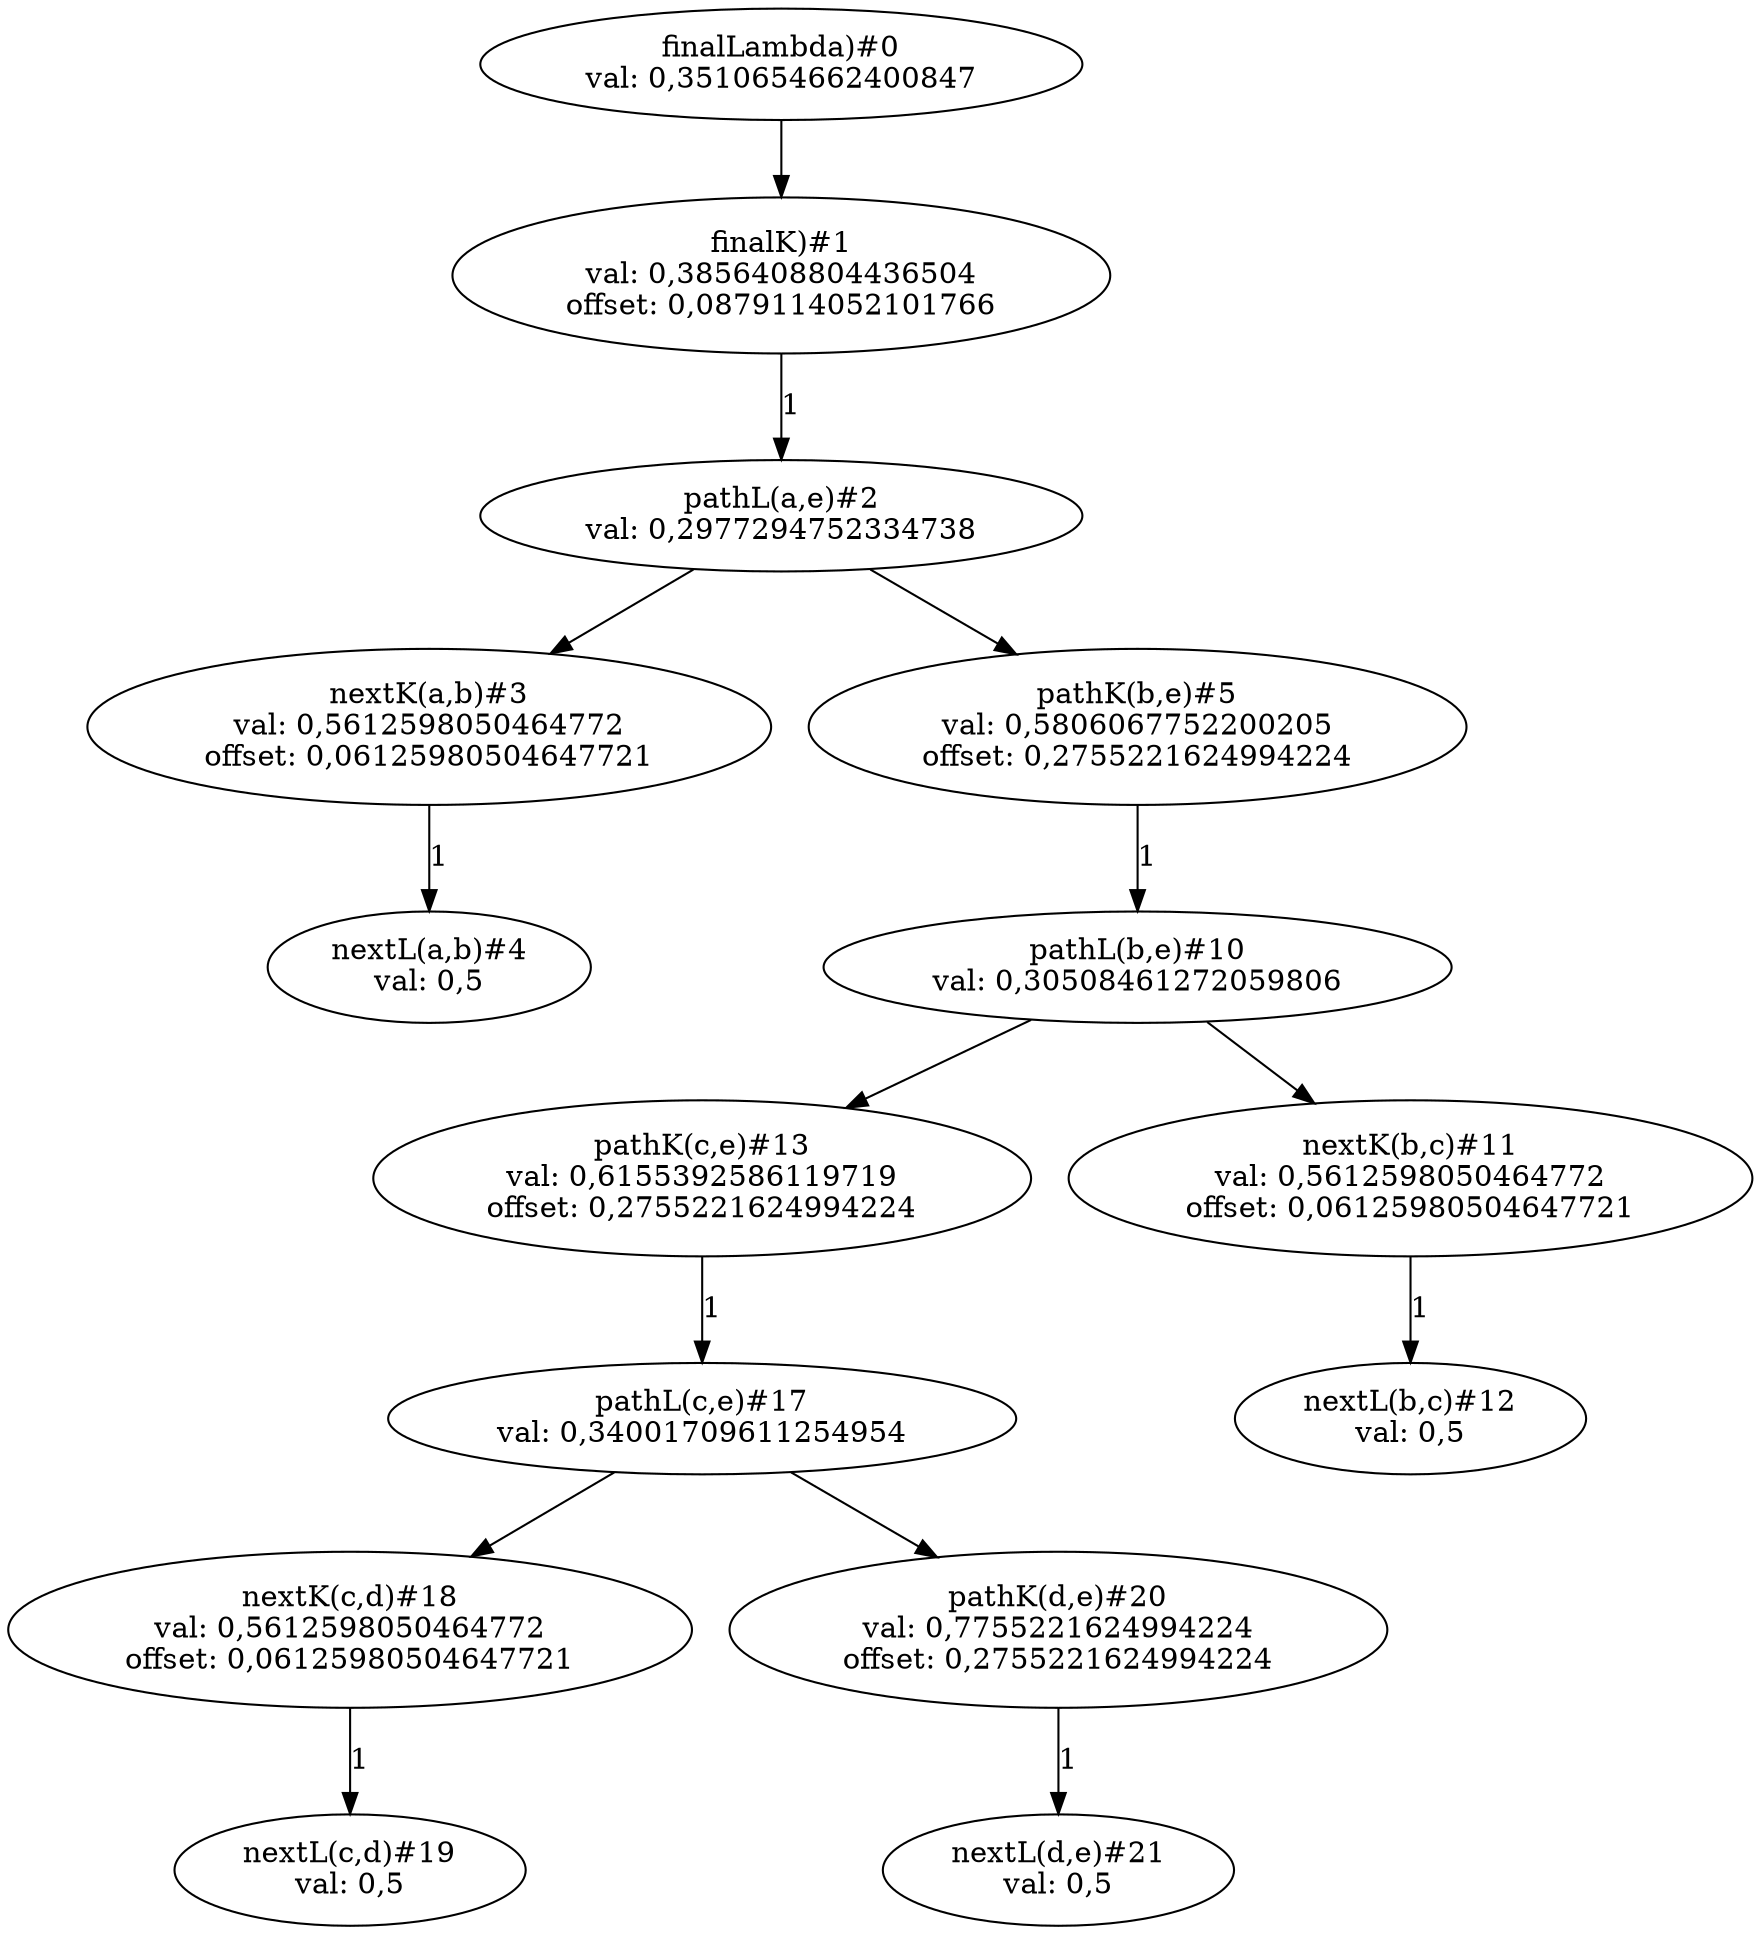 digraph G {
"finalLambda)#0
val: 0,3510654662400847" -> "finalK)#1
val: 0,3856408804436504
offset: 0,0879114052101766";
"finalK)#1
val: 0,3856408804436504
offset: 0,0879114052101766" -> "pathL(a,e)#2
val: 0,2977294752334738" [ label = "1" ];
"pathL(a,e)#2
val: 0,2977294752334738" -> "nextK(a,b)#3
val: 0,5612598050464772
offset: 0,06125980504647721";
"nextK(a,b)#3
val: 0,5612598050464772
offset: 0,06125980504647721" -> "nextL(a,b)#4
val: 0,5" [ label = "1" ];
"pathL(a,e)#2
val: 0,2977294752334738" -> "pathK(b,e)#5
val: 0,5806067752200205
offset: 0,2755221624994224";
"pathK(b,e)#5
val: 0,5806067752200205
offset: 0,2755221624994224" -> "pathL(b,e)#10
val: 0,30508461272059806" [ label = "1" ];
"pathL(b,e)#10
val: 0,30508461272059806" -> "pathK(c,e)#13
val: 0,6155392586119719
offset: 0,2755221624994224";
"pathK(c,e)#13
val: 0,6155392586119719
offset: 0,2755221624994224" -> "pathL(c,e)#17
val: 0,34001709611254954" [ label = "1" ];
"pathL(c,e)#17
val: 0,34001709611254954" -> "nextK(c,d)#18
val: 0,5612598050464772
offset: 0,06125980504647721";
"nextK(c,d)#18
val: 0,5612598050464772
offset: 0,06125980504647721" -> "nextL(c,d)#19
val: 0,5" [ label = "1" ];
"pathL(c,e)#17
val: 0,34001709611254954" -> "pathK(d,e)#20
val: 0,7755221624994224
offset: 0,2755221624994224";
"pathK(d,e)#20
val: 0,7755221624994224
offset: 0,2755221624994224" -> "nextL(d,e)#21
val: 0,5" [ label = "1" ];
"pathL(b,e)#10
val: 0,30508461272059806" -> "nextK(b,c)#11
val: 0,5612598050464772
offset: 0,06125980504647721";
"nextK(b,c)#11
val: 0,5612598050464772
offset: 0,06125980504647721" -> "nextL(b,c)#12
val: 0,5" [ label = "1" ];
}
